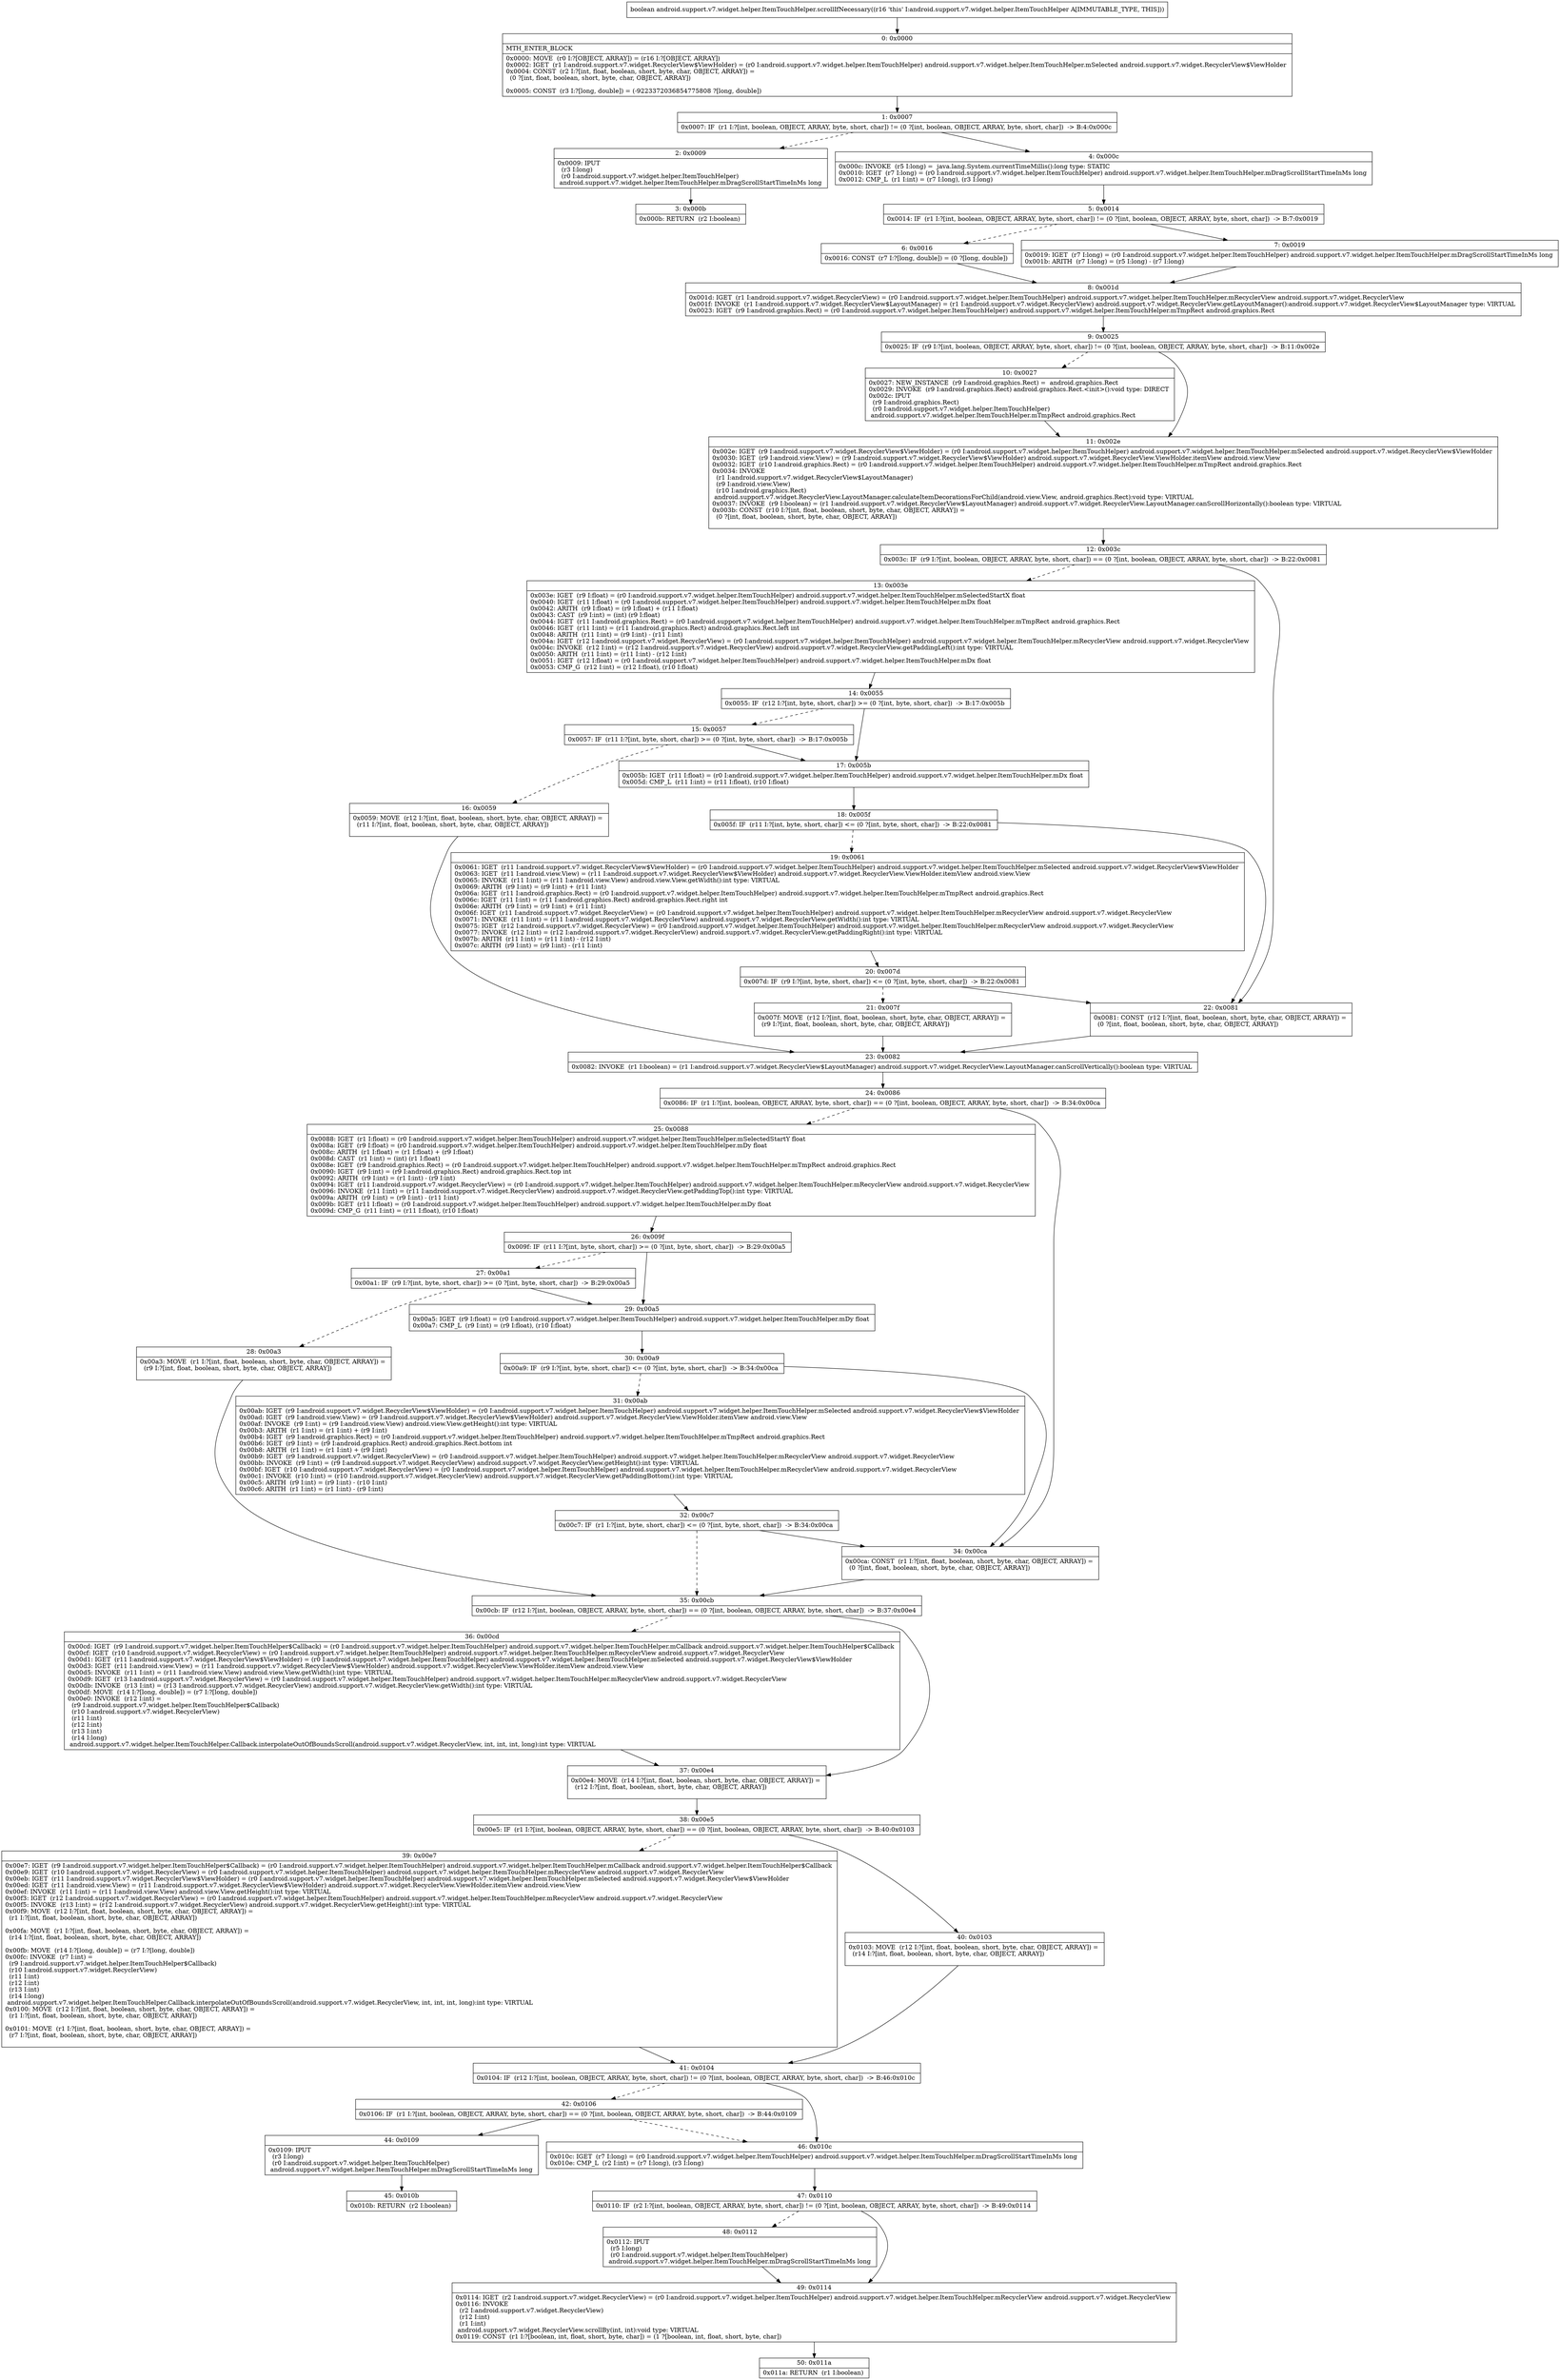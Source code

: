 digraph "CFG forandroid.support.v7.widget.helper.ItemTouchHelper.scrollIfNecessary()Z" {
Node_0 [shape=record,label="{0\:\ 0x0000|MTH_ENTER_BLOCK\l|0x0000: MOVE  (r0 I:?[OBJECT, ARRAY]) = (r16 I:?[OBJECT, ARRAY]) \l0x0002: IGET  (r1 I:android.support.v7.widget.RecyclerView$ViewHolder) = (r0 I:android.support.v7.widget.helper.ItemTouchHelper) android.support.v7.widget.helper.ItemTouchHelper.mSelected android.support.v7.widget.RecyclerView$ViewHolder \l0x0004: CONST  (r2 I:?[int, float, boolean, short, byte, char, OBJECT, ARRAY]) = \l  (0 ?[int, float, boolean, short, byte, char, OBJECT, ARRAY])\l \l0x0005: CONST  (r3 I:?[long, double]) = (\-9223372036854775808 ?[long, double]) \l}"];
Node_1 [shape=record,label="{1\:\ 0x0007|0x0007: IF  (r1 I:?[int, boolean, OBJECT, ARRAY, byte, short, char]) != (0 ?[int, boolean, OBJECT, ARRAY, byte, short, char])  \-\> B:4:0x000c \l}"];
Node_2 [shape=record,label="{2\:\ 0x0009|0x0009: IPUT  \l  (r3 I:long)\l  (r0 I:android.support.v7.widget.helper.ItemTouchHelper)\l android.support.v7.widget.helper.ItemTouchHelper.mDragScrollStartTimeInMs long \l}"];
Node_3 [shape=record,label="{3\:\ 0x000b|0x000b: RETURN  (r2 I:boolean) \l}"];
Node_4 [shape=record,label="{4\:\ 0x000c|0x000c: INVOKE  (r5 I:long) =  java.lang.System.currentTimeMillis():long type: STATIC \l0x0010: IGET  (r7 I:long) = (r0 I:android.support.v7.widget.helper.ItemTouchHelper) android.support.v7.widget.helper.ItemTouchHelper.mDragScrollStartTimeInMs long \l0x0012: CMP_L  (r1 I:int) = (r7 I:long), (r3 I:long) \l}"];
Node_5 [shape=record,label="{5\:\ 0x0014|0x0014: IF  (r1 I:?[int, boolean, OBJECT, ARRAY, byte, short, char]) != (0 ?[int, boolean, OBJECT, ARRAY, byte, short, char])  \-\> B:7:0x0019 \l}"];
Node_6 [shape=record,label="{6\:\ 0x0016|0x0016: CONST  (r7 I:?[long, double]) = (0 ?[long, double]) \l}"];
Node_7 [shape=record,label="{7\:\ 0x0019|0x0019: IGET  (r7 I:long) = (r0 I:android.support.v7.widget.helper.ItemTouchHelper) android.support.v7.widget.helper.ItemTouchHelper.mDragScrollStartTimeInMs long \l0x001b: ARITH  (r7 I:long) = (r5 I:long) \- (r7 I:long) \l}"];
Node_8 [shape=record,label="{8\:\ 0x001d|0x001d: IGET  (r1 I:android.support.v7.widget.RecyclerView) = (r0 I:android.support.v7.widget.helper.ItemTouchHelper) android.support.v7.widget.helper.ItemTouchHelper.mRecyclerView android.support.v7.widget.RecyclerView \l0x001f: INVOKE  (r1 I:android.support.v7.widget.RecyclerView$LayoutManager) = (r1 I:android.support.v7.widget.RecyclerView) android.support.v7.widget.RecyclerView.getLayoutManager():android.support.v7.widget.RecyclerView$LayoutManager type: VIRTUAL \l0x0023: IGET  (r9 I:android.graphics.Rect) = (r0 I:android.support.v7.widget.helper.ItemTouchHelper) android.support.v7.widget.helper.ItemTouchHelper.mTmpRect android.graphics.Rect \l}"];
Node_9 [shape=record,label="{9\:\ 0x0025|0x0025: IF  (r9 I:?[int, boolean, OBJECT, ARRAY, byte, short, char]) != (0 ?[int, boolean, OBJECT, ARRAY, byte, short, char])  \-\> B:11:0x002e \l}"];
Node_10 [shape=record,label="{10\:\ 0x0027|0x0027: NEW_INSTANCE  (r9 I:android.graphics.Rect) =  android.graphics.Rect \l0x0029: INVOKE  (r9 I:android.graphics.Rect) android.graphics.Rect.\<init\>():void type: DIRECT \l0x002c: IPUT  \l  (r9 I:android.graphics.Rect)\l  (r0 I:android.support.v7.widget.helper.ItemTouchHelper)\l android.support.v7.widget.helper.ItemTouchHelper.mTmpRect android.graphics.Rect \l}"];
Node_11 [shape=record,label="{11\:\ 0x002e|0x002e: IGET  (r9 I:android.support.v7.widget.RecyclerView$ViewHolder) = (r0 I:android.support.v7.widget.helper.ItemTouchHelper) android.support.v7.widget.helper.ItemTouchHelper.mSelected android.support.v7.widget.RecyclerView$ViewHolder \l0x0030: IGET  (r9 I:android.view.View) = (r9 I:android.support.v7.widget.RecyclerView$ViewHolder) android.support.v7.widget.RecyclerView.ViewHolder.itemView android.view.View \l0x0032: IGET  (r10 I:android.graphics.Rect) = (r0 I:android.support.v7.widget.helper.ItemTouchHelper) android.support.v7.widget.helper.ItemTouchHelper.mTmpRect android.graphics.Rect \l0x0034: INVOKE  \l  (r1 I:android.support.v7.widget.RecyclerView$LayoutManager)\l  (r9 I:android.view.View)\l  (r10 I:android.graphics.Rect)\l android.support.v7.widget.RecyclerView.LayoutManager.calculateItemDecorationsForChild(android.view.View, android.graphics.Rect):void type: VIRTUAL \l0x0037: INVOKE  (r9 I:boolean) = (r1 I:android.support.v7.widget.RecyclerView$LayoutManager) android.support.v7.widget.RecyclerView.LayoutManager.canScrollHorizontally():boolean type: VIRTUAL \l0x003b: CONST  (r10 I:?[int, float, boolean, short, byte, char, OBJECT, ARRAY]) = \l  (0 ?[int, float, boolean, short, byte, char, OBJECT, ARRAY])\l \l}"];
Node_12 [shape=record,label="{12\:\ 0x003c|0x003c: IF  (r9 I:?[int, boolean, OBJECT, ARRAY, byte, short, char]) == (0 ?[int, boolean, OBJECT, ARRAY, byte, short, char])  \-\> B:22:0x0081 \l}"];
Node_13 [shape=record,label="{13\:\ 0x003e|0x003e: IGET  (r9 I:float) = (r0 I:android.support.v7.widget.helper.ItemTouchHelper) android.support.v7.widget.helper.ItemTouchHelper.mSelectedStartX float \l0x0040: IGET  (r11 I:float) = (r0 I:android.support.v7.widget.helper.ItemTouchHelper) android.support.v7.widget.helper.ItemTouchHelper.mDx float \l0x0042: ARITH  (r9 I:float) = (r9 I:float) + (r11 I:float) \l0x0043: CAST  (r9 I:int) = (int) (r9 I:float) \l0x0044: IGET  (r11 I:android.graphics.Rect) = (r0 I:android.support.v7.widget.helper.ItemTouchHelper) android.support.v7.widget.helper.ItemTouchHelper.mTmpRect android.graphics.Rect \l0x0046: IGET  (r11 I:int) = (r11 I:android.graphics.Rect) android.graphics.Rect.left int \l0x0048: ARITH  (r11 I:int) = (r9 I:int) \- (r11 I:int) \l0x004a: IGET  (r12 I:android.support.v7.widget.RecyclerView) = (r0 I:android.support.v7.widget.helper.ItemTouchHelper) android.support.v7.widget.helper.ItemTouchHelper.mRecyclerView android.support.v7.widget.RecyclerView \l0x004c: INVOKE  (r12 I:int) = (r12 I:android.support.v7.widget.RecyclerView) android.support.v7.widget.RecyclerView.getPaddingLeft():int type: VIRTUAL \l0x0050: ARITH  (r11 I:int) = (r11 I:int) \- (r12 I:int) \l0x0051: IGET  (r12 I:float) = (r0 I:android.support.v7.widget.helper.ItemTouchHelper) android.support.v7.widget.helper.ItemTouchHelper.mDx float \l0x0053: CMP_G  (r12 I:int) = (r12 I:float), (r10 I:float) \l}"];
Node_14 [shape=record,label="{14\:\ 0x0055|0x0055: IF  (r12 I:?[int, byte, short, char]) \>= (0 ?[int, byte, short, char])  \-\> B:17:0x005b \l}"];
Node_15 [shape=record,label="{15\:\ 0x0057|0x0057: IF  (r11 I:?[int, byte, short, char]) \>= (0 ?[int, byte, short, char])  \-\> B:17:0x005b \l}"];
Node_16 [shape=record,label="{16\:\ 0x0059|0x0059: MOVE  (r12 I:?[int, float, boolean, short, byte, char, OBJECT, ARRAY]) = \l  (r11 I:?[int, float, boolean, short, byte, char, OBJECT, ARRAY])\l \l}"];
Node_17 [shape=record,label="{17\:\ 0x005b|0x005b: IGET  (r11 I:float) = (r0 I:android.support.v7.widget.helper.ItemTouchHelper) android.support.v7.widget.helper.ItemTouchHelper.mDx float \l0x005d: CMP_L  (r11 I:int) = (r11 I:float), (r10 I:float) \l}"];
Node_18 [shape=record,label="{18\:\ 0x005f|0x005f: IF  (r11 I:?[int, byte, short, char]) \<= (0 ?[int, byte, short, char])  \-\> B:22:0x0081 \l}"];
Node_19 [shape=record,label="{19\:\ 0x0061|0x0061: IGET  (r11 I:android.support.v7.widget.RecyclerView$ViewHolder) = (r0 I:android.support.v7.widget.helper.ItemTouchHelper) android.support.v7.widget.helper.ItemTouchHelper.mSelected android.support.v7.widget.RecyclerView$ViewHolder \l0x0063: IGET  (r11 I:android.view.View) = (r11 I:android.support.v7.widget.RecyclerView$ViewHolder) android.support.v7.widget.RecyclerView.ViewHolder.itemView android.view.View \l0x0065: INVOKE  (r11 I:int) = (r11 I:android.view.View) android.view.View.getWidth():int type: VIRTUAL \l0x0069: ARITH  (r9 I:int) = (r9 I:int) + (r11 I:int) \l0x006a: IGET  (r11 I:android.graphics.Rect) = (r0 I:android.support.v7.widget.helper.ItemTouchHelper) android.support.v7.widget.helper.ItemTouchHelper.mTmpRect android.graphics.Rect \l0x006c: IGET  (r11 I:int) = (r11 I:android.graphics.Rect) android.graphics.Rect.right int \l0x006e: ARITH  (r9 I:int) = (r9 I:int) + (r11 I:int) \l0x006f: IGET  (r11 I:android.support.v7.widget.RecyclerView) = (r0 I:android.support.v7.widget.helper.ItemTouchHelper) android.support.v7.widget.helper.ItemTouchHelper.mRecyclerView android.support.v7.widget.RecyclerView \l0x0071: INVOKE  (r11 I:int) = (r11 I:android.support.v7.widget.RecyclerView) android.support.v7.widget.RecyclerView.getWidth():int type: VIRTUAL \l0x0075: IGET  (r12 I:android.support.v7.widget.RecyclerView) = (r0 I:android.support.v7.widget.helper.ItemTouchHelper) android.support.v7.widget.helper.ItemTouchHelper.mRecyclerView android.support.v7.widget.RecyclerView \l0x0077: INVOKE  (r12 I:int) = (r12 I:android.support.v7.widget.RecyclerView) android.support.v7.widget.RecyclerView.getPaddingRight():int type: VIRTUAL \l0x007b: ARITH  (r11 I:int) = (r11 I:int) \- (r12 I:int) \l0x007c: ARITH  (r9 I:int) = (r9 I:int) \- (r11 I:int) \l}"];
Node_20 [shape=record,label="{20\:\ 0x007d|0x007d: IF  (r9 I:?[int, byte, short, char]) \<= (0 ?[int, byte, short, char])  \-\> B:22:0x0081 \l}"];
Node_21 [shape=record,label="{21\:\ 0x007f|0x007f: MOVE  (r12 I:?[int, float, boolean, short, byte, char, OBJECT, ARRAY]) = \l  (r9 I:?[int, float, boolean, short, byte, char, OBJECT, ARRAY])\l \l}"];
Node_22 [shape=record,label="{22\:\ 0x0081|0x0081: CONST  (r12 I:?[int, float, boolean, short, byte, char, OBJECT, ARRAY]) = \l  (0 ?[int, float, boolean, short, byte, char, OBJECT, ARRAY])\l \l}"];
Node_23 [shape=record,label="{23\:\ 0x0082|0x0082: INVOKE  (r1 I:boolean) = (r1 I:android.support.v7.widget.RecyclerView$LayoutManager) android.support.v7.widget.RecyclerView.LayoutManager.canScrollVertically():boolean type: VIRTUAL \l}"];
Node_24 [shape=record,label="{24\:\ 0x0086|0x0086: IF  (r1 I:?[int, boolean, OBJECT, ARRAY, byte, short, char]) == (0 ?[int, boolean, OBJECT, ARRAY, byte, short, char])  \-\> B:34:0x00ca \l}"];
Node_25 [shape=record,label="{25\:\ 0x0088|0x0088: IGET  (r1 I:float) = (r0 I:android.support.v7.widget.helper.ItemTouchHelper) android.support.v7.widget.helper.ItemTouchHelper.mSelectedStartY float \l0x008a: IGET  (r9 I:float) = (r0 I:android.support.v7.widget.helper.ItemTouchHelper) android.support.v7.widget.helper.ItemTouchHelper.mDy float \l0x008c: ARITH  (r1 I:float) = (r1 I:float) + (r9 I:float) \l0x008d: CAST  (r1 I:int) = (int) (r1 I:float) \l0x008e: IGET  (r9 I:android.graphics.Rect) = (r0 I:android.support.v7.widget.helper.ItemTouchHelper) android.support.v7.widget.helper.ItemTouchHelper.mTmpRect android.graphics.Rect \l0x0090: IGET  (r9 I:int) = (r9 I:android.graphics.Rect) android.graphics.Rect.top int \l0x0092: ARITH  (r9 I:int) = (r1 I:int) \- (r9 I:int) \l0x0094: IGET  (r11 I:android.support.v7.widget.RecyclerView) = (r0 I:android.support.v7.widget.helper.ItemTouchHelper) android.support.v7.widget.helper.ItemTouchHelper.mRecyclerView android.support.v7.widget.RecyclerView \l0x0096: INVOKE  (r11 I:int) = (r11 I:android.support.v7.widget.RecyclerView) android.support.v7.widget.RecyclerView.getPaddingTop():int type: VIRTUAL \l0x009a: ARITH  (r9 I:int) = (r9 I:int) \- (r11 I:int) \l0x009b: IGET  (r11 I:float) = (r0 I:android.support.v7.widget.helper.ItemTouchHelper) android.support.v7.widget.helper.ItemTouchHelper.mDy float \l0x009d: CMP_G  (r11 I:int) = (r11 I:float), (r10 I:float) \l}"];
Node_26 [shape=record,label="{26\:\ 0x009f|0x009f: IF  (r11 I:?[int, byte, short, char]) \>= (0 ?[int, byte, short, char])  \-\> B:29:0x00a5 \l}"];
Node_27 [shape=record,label="{27\:\ 0x00a1|0x00a1: IF  (r9 I:?[int, byte, short, char]) \>= (0 ?[int, byte, short, char])  \-\> B:29:0x00a5 \l}"];
Node_28 [shape=record,label="{28\:\ 0x00a3|0x00a3: MOVE  (r1 I:?[int, float, boolean, short, byte, char, OBJECT, ARRAY]) = \l  (r9 I:?[int, float, boolean, short, byte, char, OBJECT, ARRAY])\l \l}"];
Node_29 [shape=record,label="{29\:\ 0x00a5|0x00a5: IGET  (r9 I:float) = (r0 I:android.support.v7.widget.helper.ItemTouchHelper) android.support.v7.widget.helper.ItemTouchHelper.mDy float \l0x00a7: CMP_L  (r9 I:int) = (r9 I:float), (r10 I:float) \l}"];
Node_30 [shape=record,label="{30\:\ 0x00a9|0x00a9: IF  (r9 I:?[int, byte, short, char]) \<= (0 ?[int, byte, short, char])  \-\> B:34:0x00ca \l}"];
Node_31 [shape=record,label="{31\:\ 0x00ab|0x00ab: IGET  (r9 I:android.support.v7.widget.RecyclerView$ViewHolder) = (r0 I:android.support.v7.widget.helper.ItemTouchHelper) android.support.v7.widget.helper.ItemTouchHelper.mSelected android.support.v7.widget.RecyclerView$ViewHolder \l0x00ad: IGET  (r9 I:android.view.View) = (r9 I:android.support.v7.widget.RecyclerView$ViewHolder) android.support.v7.widget.RecyclerView.ViewHolder.itemView android.view.View \l0x00af: INVOKE  (r9 I:int) = (r9 I:android.view.View) android.view.View.getHeight():int type: VIRTUAL \l0x00b3: ARITH  (r1 I:int) = (r1 I:int) + (r9 I:int) \l0x00b4: IGET  (r9 I:android.graphics.Rect) = (r0 I:android.support.v7.widget.helper.ItemTouchHelper) android.support.v7.widget.helper.ItemTouchHelper.mTmpRect android.graphics.Rect \l0x00b6: IGET  (r9 I:int) = (r9 I:android.graphics.Rect) android.graphics.Rect.bottom int \l0x00b8: ARITH  (r1 I:int) = (r1 I:int) + (r9 I:int) \l0x00b9: IGET  (r9 I:android.support.v7.widget.RecyclerView) = (r0 I:android.support.v7.widget.helper.ItemTouchHelper) android.support.v7.widget.helper.ItemTouchHelper.mRecyclerView android.support.v7.widget.RecyclerView \l0x00bb: INVOKE  (r9 I:int) = (r9 I:android.support.v7.widget.RecyclerView) android.support.v7.widget.RecyclerView.getHeight():int type: VIRTUAL \l0x00bf: IGET  (r10 I:android.support.v7.widget.RecyclerView) = (r0 I:android.support.v7.widget.helper.ItemTouchHelper) android.support.v7.widget.helper.ItemTouchHelper.mRecyclerView android.support.v7.widget.RecyclerView \l0x00c1: INVOKE  (r10 I:int) = (r10 I:android.support.v7.widget.RecyclerView) android.support.v7.widget.RecyclerView.getPaddingBottom():int type: VIRTUAL \l0x00c5: ARITH  (r9 I:int) = (r9 I:int) \- (r10 I:int) \l0x00c6: ARITH  (r1 I:int) = (r1 I:int) \- (r9 I:int) \l}"];
Node_32 [shape=record,label="{32\:\ 0x00c7|0x00c7: IF  (r1 I:?[int, byte, short, char]) \<= (0 ?[int, byte, short, char])  \-\> B:34:0x00ca \l}"];
Node_34 [shape=record,label="{34\:\ 0x00ca|0x00ca: CONST  (r1 I:?[int, float, boolean, short, byte, char, OBJECT, ARRAY]) = \l  (0 ?[int, float, boolean, short, byte, char, OBJECT, ARRAY])\l \l}"];
Node_35 [shape=record,label="{35\:\ 0x00cb|0x00cb: IF  (r12 I:?[int, boolean, OBJECT, ARRAY, byte, short, char]) == (0 ?[int, boolean, OBJECT, ARRAY, byte, short, char])  \-\> B:37:0x00e4 \l}"];
Node_36 [shape=record,label="{36\:\ 0x00cd|0x00cd: IGET  (r9 I:android.support.v7.widget.helper.ItemTouchHelper$Callback) = (r0 I:android.support.v7.widget.helper.ItemTouchHelper) android.support.v7.widget.helper.ItemTouchHelper.mCallback android.support.v7.widget.helper.ItemTouchHelper$Callback \l0x00cf: IGET  (r10 I:android.support.v7.widget.RecyclerView) = (r0 I:android.support.v7.widget.helper.ItemTouchHelper) android.support.v7.widget.helper.ItemTouchHelper.mRecyclerView android.support.v7.widget.RecyclerView \l0x00d1: IGET  (r11 I:android.support.v7.widget.RecyclerView$ViewHolder) = (r0 I:android.support.v7.widget.helper.ItemTouchHelper) android.support.v7.widget.helper.ItemTouchHelper.mSelected android.support.v7.widget.RecyclerView$ViewHolder \l0x00d3: IGET  (r11 I:android.view.View) = (r11 I:android.support.v7.widget.RecyclerView$ViewHolder) android.support.v7.widget.RecyclerView.ViewHolder.itemView android.view.View \l0x00d5: INVOKE  (r11 I:int) = (r11 I:android.view.View) android.view.View.getWidth():int type: VIRTUAL \l0x00d9: IGET  (r13 I:android.support.v7.widget.RecyclerView) = (r0 I:android.support.v7.widget.helper.ItemTouchHelper) android.support.v7.widget.helper.ItemTouchHelper.mRecyclerView android.support.v7.widget.RecyclerView \l0x00db: INVOKE  (r13 I:int) = (r13 I:android.support.v7.widget.RecyclerView) android.support.v7.widget.RecyclerView.getWidth():int type: VIRTUAL \l0x00df: MOVE  (r14 I:?[long, double]) = (r7 I:?[long, double]) \l0x00e0: INVOKE  (r12 I:int) = \l  (r9 I:android.support.v7.widget.helper.ItemTouchHelper$Callback)\l  (r10 I:android.support.v7.widget.RecyclerView)\l  (r11 I:int)\l  (r12 I:int)\l  (r13 I:int)\l  (r14 I:long)\l android.support.v7.widget.helper.ItemTouchHelper.Callback.interpolateOutOfBoundsScroll(android.support.v7.widget.RecyclerView, int, int, int, long):int type: VIRTUAL \l}"];
Node_37 [shape=record,label="{37\:\ 0x00e4|0x00e4: MOVE  (r14 I:?[int, float, boolean, short, byte, char, OBJECT, ARRAY]) = \l  (r12 I:?[int, float, boolean, short, byte, char, OBJECT, ARRAY])\l \l}"];
Node_38 [shape=record,label="{38\:\ 0x00e5|0x00e5: IF  (r1 I:?[int, boolean, OBJECT, ARRAY, byte, short, char]) == (0 ?[int, boolean, OBJECT, ARRAY, byte, short, char])  \-\> B:40:0x0103 \l}"];
Node_39 [shape=record,label="{39\:\ 0x00e7|0x00e7: IGET  (r9 I:android.support.v7.widget.helper.ItemTouchHelper$Callback) = (r0 I:android.support.v7.widget.helper.ItemTouchHelper) android.support.v7.widget.helper.ItemTouchHelper.mCallback android.support.v7.widget.helper.ItemTouchHelper$Callback \l0x00e9: IGET  (r10 I:android.support.v7.widget.RecyclerView) = (r0 I:android.support.v7.widget.helper.ItemTouchHelper) android.support.v7.widget.helper.ItemTouchHelper.mRecyclerView android.support.v7.widget.RecyclerView \l0x00eb: IGET  (r11 I:android.support.v7.widget.RecyclerView$ViewHolder) = (r0 I:android.support.v7.widget.helper.ItemTouchHelper) android.support.v7.widget.helper.ItemTouchHelper.mSelected android.support.v7.widget.RecyclerView$ViewHolder \l0x00ed: IGET  (r11 I:android.view.View) = (r11 I:android.support.v7.widget.RecyclerView$ViewHolder) android.support.v7.widget.RecyclerView.ViewHolder.itemView android.view.View \l0x00ef: INVOKE  (r11 I:int) = (r11 I:android.view.View) android.view.View.getHeight():int type: VIRTUAL \l0x00f3: IGET  (r12 I:android.support.v7.widget.RecyclerView) = (r0 I:android.support.v7.widget.helper.ItemTouchHelper) android.support.v7.widget.helper.ItemTouchHelper.mRecyclerView android.support.v7.widget.RecyclerView \l0x00f5: INVOKE  (r13 I:int) = (r12 I:android.support.v7.widget.RecyclerView) android.support.v7.widget.RecyclerView.getHeight():int type: VIRTUAL \l0x00f9: MOVE  (r12 I:?[int, float, boolean, short, byte, char, OBJECT, ARRAY]) = \l  (r1 I:?[int, float, boolean, short, byte, char, OBJECT, ARRAY])\l \l0x00fa: MOVE  (r1 I:?[int, float, boolean, short, byte, char, OBJECT, ARRAY]) = \l  (r14 I:?[int, float, boolean, short, byte, char, OBJECT, ARRAY])\l \l0x00fb: MOVE  (r14 I:?[long, double]) = (r7 I:?[long, double]) \l0x00fc: INVOKE  (r7 I:int) = \l  (r9 I:android.support.v7.widget.helper.ItemTouchHelper$Callback)\l  (r10 I:android.support.v7.widget.RecyclerView)\l  (r11 I:int)\l  (r12 I:int)\l  (r13 I:int)\l  (r14 I:long)\l android.support.v7.widget.helper.ItemTouchHelper.Callback.interpolateOutOfBoundsScroll(android.support.v7.widget.RecyclerView, int, int, int, long):int type: VIRTUAL \l0x0100: MOVE  (r12 I:?[int, float, boolean, short, byte, char, OBJECT, ARRAY]) = \l  (r1 I:?[int, float, boolean, short, byte, char, OBJECT, ARRAY])\l \l0x0101: MOVE  (r1 I:?[int, float, boolean, short, byte, char, OBJECT, ARRAY]) = \l  (r7 I:?[int, float, boolean, short, byte, char, OBJECT, ARRAY])\l \l}"];
Node_40 [shape=record,label="{40\:\ 0x0103|0x0103: MOVE  (r12 I:?[int, float, boolean, short, byte, char, OBJECT, ARRAY]) = \l  (r14 I:?[int, float, boolean, short, byte, char, OBJECT, ARRAY])\l \l}"];
Node_41 [shape=record,label="{41\:\ 0x0104|0x0104: IF  (r12 I:?[int, boolean, OBJECT, ARRAY, byte, short, char]) != (0 ?[int, boolean, OBJECT, ARRAY, byte, short, char])  \-\> B:46:0x010c \l}"];
Node_42 [shape=record,label="{42\:\ 0x0106|0x0106: IF  (r1 I:?[int, boolean, OBJECT, ARRAY, byte, short, char]) == (0 ?[int, boolean, OBJECT, ARRAY, byte, short, char])  \-\> B:44:0x0109 \l}"];
Node_44 [shape=record,label="{44\:\ 0x0109|0x0109: IPUT  \l  (r3 I:long)\l  (r0 I:android.support.v7.widget.helper.ItemTouchHelper)\l android.support.v7.widget.helper.ItemTouchHelper.mDragScrollStartTimeInMs long \l}"];
Node_45 [shape=record,label="{45\:\ 0x010b|0x010b: RETURN  (r2 I:boolean) \l}"];
Node_46 [shape=record,label="{46\:\ 0x010c|0x010c: IGET  (r7 I:long) = (r0 I:android.support.v7.widget.helper.ItemTouchHelper) android.support.v7.widget.helper.ItemTouchHelper.mDragScrollStartTimeInMs long \l0x010e: CMP_L  (r2 I:int) = (r7 I:long), (r3 I:long) \l}"];
Node_47 [shape=record,label="{47\:\ 0x0110|0x0110: IF  (r2 I:?[int, boolean, OBJECT, ARRAY, byte, short, char]) != (0 ?[int, boolean, OBJECT, ARRAY, byte, short, char])  \-\> B:49:0x0114 \l}"];
Node_48 [shape=record,label="{48\:\ 0x0112|0x0112: IPUT  \l  (r5 I:long)\l  (r0 I:android.support.v7.widget.helper.ItemTouchHelper)\l android.support.v7.widget.helper.ItemTouchHelper.mDragScrollStartTimeInMs long \l}"];
Node_49 [shape=record,label="{49\:\ 0x0114|0x0114: IGET  (r2 I:android.support.v7.widget.RecyclerView) = (r0 I:android.support.v7.widget.helper.ItemTouchHelper) android.support.v7.widget.helper.ItemTouchHelper.mRecyclerView android.support.v7.widget.RecyclerView \l0x0116: INVOKE  \l  (r2 I:android.support.v7.widget.RecyclerView)\l  (r12 I:int)\l  (r1 I:int)\l android.support.v7.widget.RecyclerView.scrollBy(int, int):void type: VIRTUAL \l0x0119: CONST  (r1 I:?[boolean, int, float, short, byte, char]) = (1 ?[boolean, int, float, short, byte, char]) \l}"];
Node_50 [shape=record,label="{50\:\ 0x011a|0x011a: RETURN  (r1 I:boolean) \l}"];
MethodNode[shape=record,label="{boolean android.support.v7.widget.helper.ItemTouchHelper.scrollIfNecessary((r16 'this' I:android.support.v7.widget.helper.ItemTouchHelper A[IMMUTABLE_TYPE, THIS])) }"];
MethodNode -> Node_0;
Node_0 -> Node_1;
Node_1 -> Node_2[style=dashed];
Node_1 -> Node_4;
Node_2 -> Node_3;
Node_4 -> Node_5;
Node_5 -> Node_6[style=dashed];
Node_5 -> Node_7;
Node_6 -> Node_8;
Node_7 -> Node_8;
Node_8 -> Node_9;
Node_9 -> Node_10[style=dashed];
Node_9 -> Node_11;
Node_10 -> Node_11;
Node_11 -> Node_12;
Node_12 -> Node_13[style=dashed];
Node_12 -> Node_22;
Node_13 -> Node_14;
Node_14 -> Node_15[style=dashed];
Node_14 -> Node_17;
Node_15 -> Node_16[style=dashed];
Node_15 -> Node_17;
Node_16 -> Node_23;
Node_17 -> Node_18;
Node_18 -> Node_19[style=dashed];
Node_18 -> Node_22;
Node_19 -> Node_20;
Node_20 -> Node_21[style=dashed];
Node_20 -> Node_22;
Node_21 -> Node_23;
Node_22 -> Node_23;
Node_23 -> Node_24;
Node_24 -> Node_25[style=dashed];
Node_24 -> Node_34;
Node_25 -> Node_26;
Node_26 -> Node_27[style=dashed];
Node_26 -> Node_29;
Node_27 -> Node_28[style=dashed];
Node_27 -> Node_29;
Node_28 -> Node_35;
Node_29 -> Node_30;
Node_30 -> Node_31[style=dashed];
Node_30 -> Node_34;
Node_31 -> Node_32;
Node_32 -> Node_34;
Node_32 -> Node_35[style=dashed];
Node_34 -> Node_35;
Node_35 -> Node_36[style=dashed];
Node_35 -> Node_37;
Node_36 -> Node_37;
Node_37 -> Node_38;
Node_38 -> Node_39[style=dashed];
Node_38 -> Node_40;
Node_39 -> Node_41;
Node_40 -> Node_41;
Node_41 -> Node_42[style=dashed];
Node_41 -> Node_46;
Node_42 -> Node_44;
Node_42 -> Node_46[style=dashed];
Node_44 -> Node_45;
Node_46 -> Node_47;
Node_47 -> Node_48[style=dashed];
Node_47 -> Node_49;
Node_48 -> Node_49;
Node_49 -> Node_50;
}

